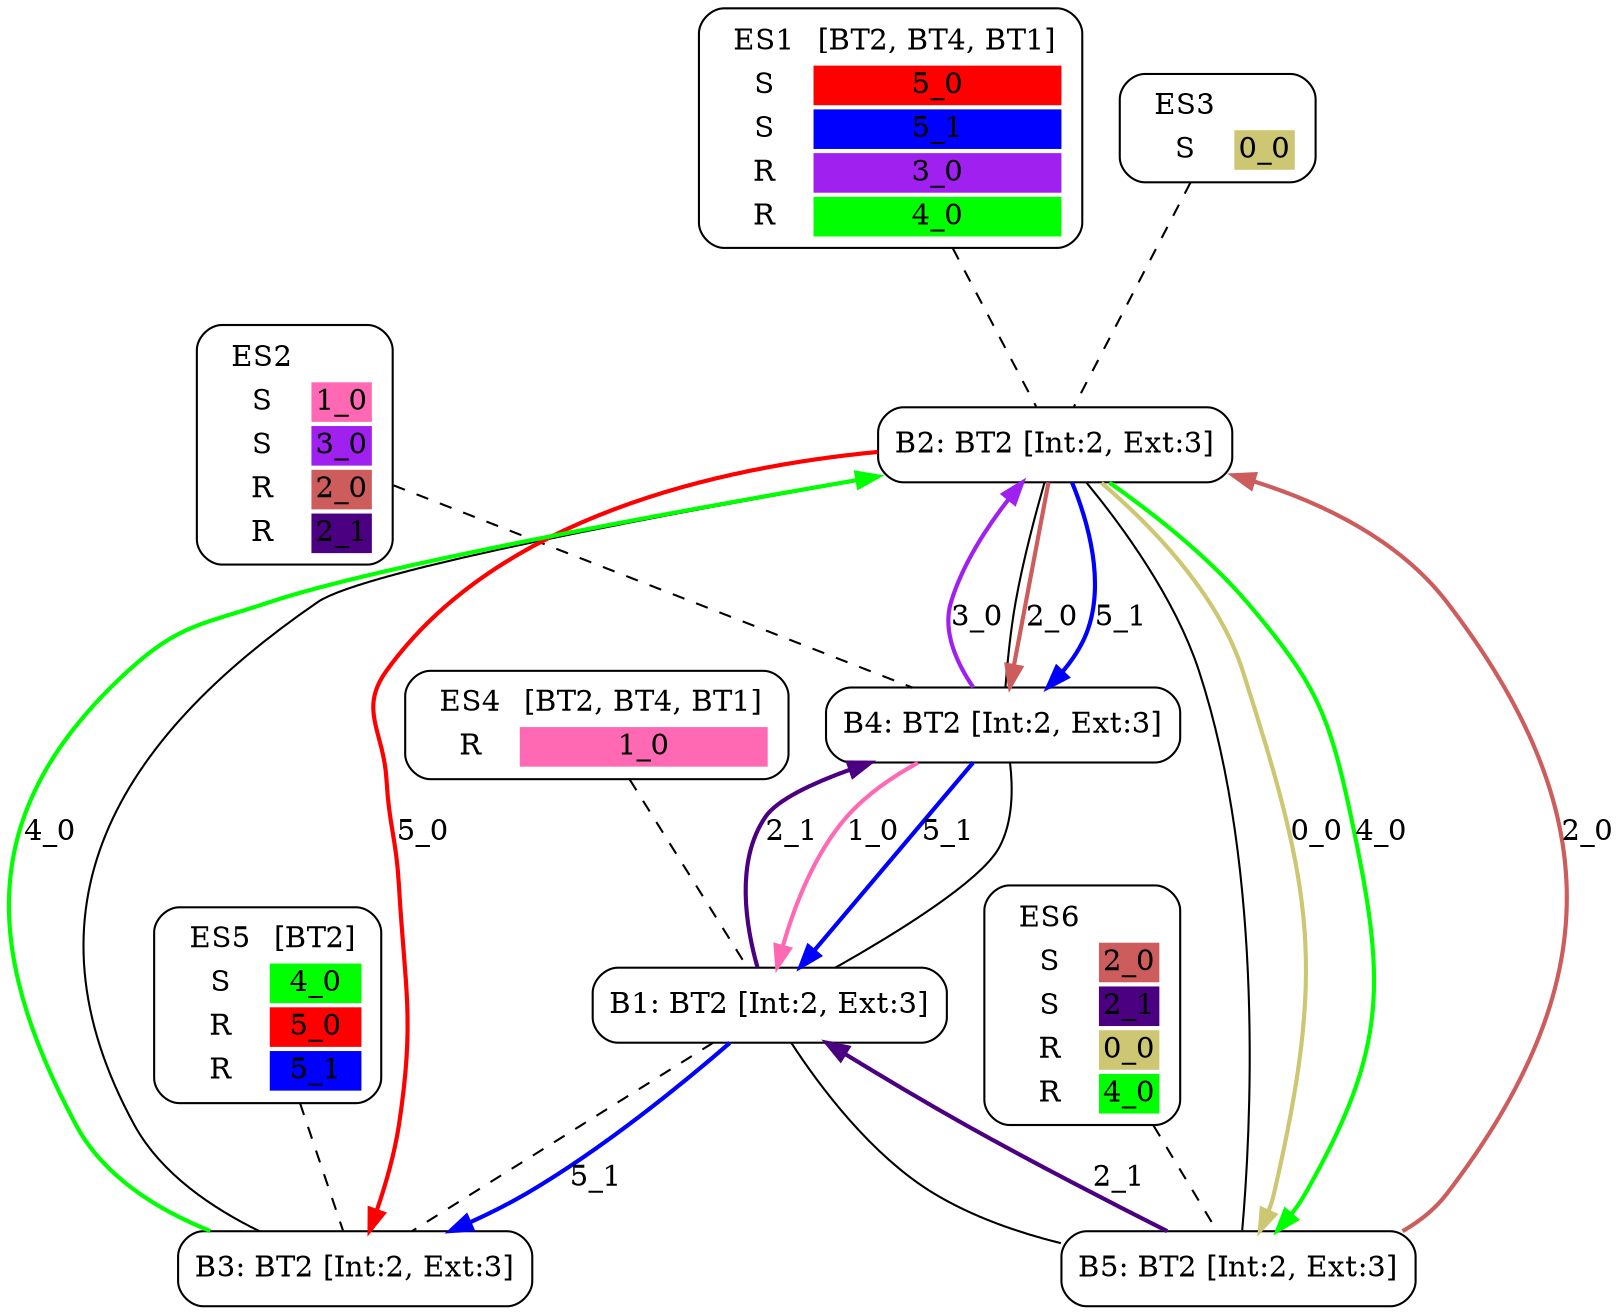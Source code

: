 digraph network {
  ES1 [ label=<<TABLE  BORDER="0"><TR> <TD ALIGN="CENTER" BORDER="0"> ES1 </TD> <TD>[BT2, BT4, BT1]</TD> </TR><TR><TD>S</TD><TD BGCOLOR="red">5_0</TD></TR>
<TR><TD>S</TD><TD BGCOLOR="blue">5_1</TD></TR>
<TR><TD>R</TD><TD BGCOLOR="purple">3_0</TD></TR>
<TR><TD>R</TD><TD BGCOLOR="green">4_0</TD></TR>
</TABLE>> shape="box" style="rounded" ];
  ES2 [ label=<<TABLE  BORDER="0"><TR> <TD ALIGN="CENTER" BORDER="0"> ES2 </TD>  </TR><TR><TD>S</TD><TD BGCOLOR="hotpink">1_0</TD></TR>
<TR><TD>S</TD><TD BGCOLOR="purple">3_0</TD></TR>
<TR><TD>R</TD><TD BGCOLOR="indianred">2_0</TD></TR>
<TR><TD>R</TD><TD BGCOLOR="indigo">2_1</TD></TR>
</TABLE>> shape="box" style="rounded" ];
  ES3 [ label=<<TABLE  BORDER="0"><TR> <TD ALIGN="CENTER" BORDER="0"> ES3 </TD>  </TR><TR><TD>S</TD><TD BGCOLOR="khaki3">0_0</TD></TR>
</TABLE>> shape="box" style="rounded" ];
  ES4 [ label=<<TABLE  BORDER="0"><TR> <TD ALIGN="CENTER" BORDER="0"> ES4 </TD> <TD>[BT2, BT4, BT1]</TD> </TR><TR><TD>R</TD><TD BGCOLOR="hotpink">1_0</TD></TR>
</TABLE>> shape="box" style="rounded" ];
  ES5 [ label=<<TABLE  BORDER="0"><TR> <TD ALIGN="CENTER" BORDER="0"> ES5 </TD> <TD>[BT2]</TD> </TR><TR><TD>S</TD><TD BGCOLOR="green">4_0</TD></TR>
<TR><TD>R</TD><TD BGCOLOR="red">5_0</TD></TR>
<TR><TD>R</TD><TD BGCOLOR="blue">5_1</TD></TR>
</TABLE>> shape="box" style="rounded" ];
  ES6 [ label=<<TABLE  BORDER="0"><TR> <TD ALIGN="CENTER" BORDER="0"> ES6 </TD>  </TR><TR><TD>S</TD><TD BGCOLOR="indianred">2_0</TD></TR>
<TR><TD>S</TD><TD BGCOLOR="indigo">2_1</TD></TR>
<TR><TD>R</TD><TD BGCOLOR="khaki3">0_0</TD></TR>
<TR><TD>R</TD><TD BGCOLOR="green">4_0</TD></TR>
</TABLE>> shape="box" style="rounded" ];
  B1 [ label="B1: BT2 [Int:2, Ext:3]" shape="box" style="rounded" ];
  B2 [ label="B2: BT2 [Int:2, Ext:3]" shape="box" style="rounded" ];
  B3 [ label="B3: BT2 [Int:2, Ext:3]" shape="box" style="rounded" ];
  B4 [ label="B4: BT2 [Int:2, Ext:3]" shape="box" style="rounded" ];
  B5 [ label="B5: BT2 [Int:2, Ext:3]" shape="box" style="rounded" ];
  ES1 -> B2 [ style="dashed" arrowhead="none" ];
  ES2 -> B4 [ style="dashed" arrowhead="none" ];
  ES3 -> B2 [ style="dashed" arrowhead="none" ];
  ES4 -> B1 [ style="dashed" arrowhead="none" ];
  ES5 -> B3 [ style="dashed" arrowhead="none" ];
  ES6 -> B5 [ style="dashed" arrowhead="none" ];
  B1 -> B3 [ style="dashed" arrowhead="none" ];
  B1 -> B4 [ arrowhead="none" ];
  B1 -> B5 [ arrowhead="none" ];
  B2 -> B3 [ arrowhead="none" ];
  B2 -> B4 [ arrowhead="none" ];
  B2 -> B5 [ arrowhead="none" ];
  B2 -> B5 [ label="0_0" color="khaki3" style="bold" ];
  B4 -> B1 [ label="1_0" color="hotpink" style="bold" ];
  B5 -> B2 [ label="2_0" color="indianred" style="bold" ];
  B2 -> B4 [ label="2_0" color="indianred" style="bold" ];
  B5 -> B1 [ label="2_1" color="indigo" style="bold" ];
  B1 -> B4 [ label="2_1" color="indigo" style="bold" ];
  B4 -> B2 [ label="3_0" color="purple" style="bold" ];
  B3 -> B2 [ label="4_0" color="green" style="bold" ];
  B2 -> B5 [ label="4_0" color="green" style="bold" ];
  B2 -> B3 [ label="5_0" color="red" style="bold" ];
  B2 -> B4 [ label="5_1" color="blue" style="bold" ];
  B4 -> B1 [ label="5_1" color="blue" style="bold" ];
  B1 -> B3 [ label="5_1" color="blue" style="bold" ];
}
